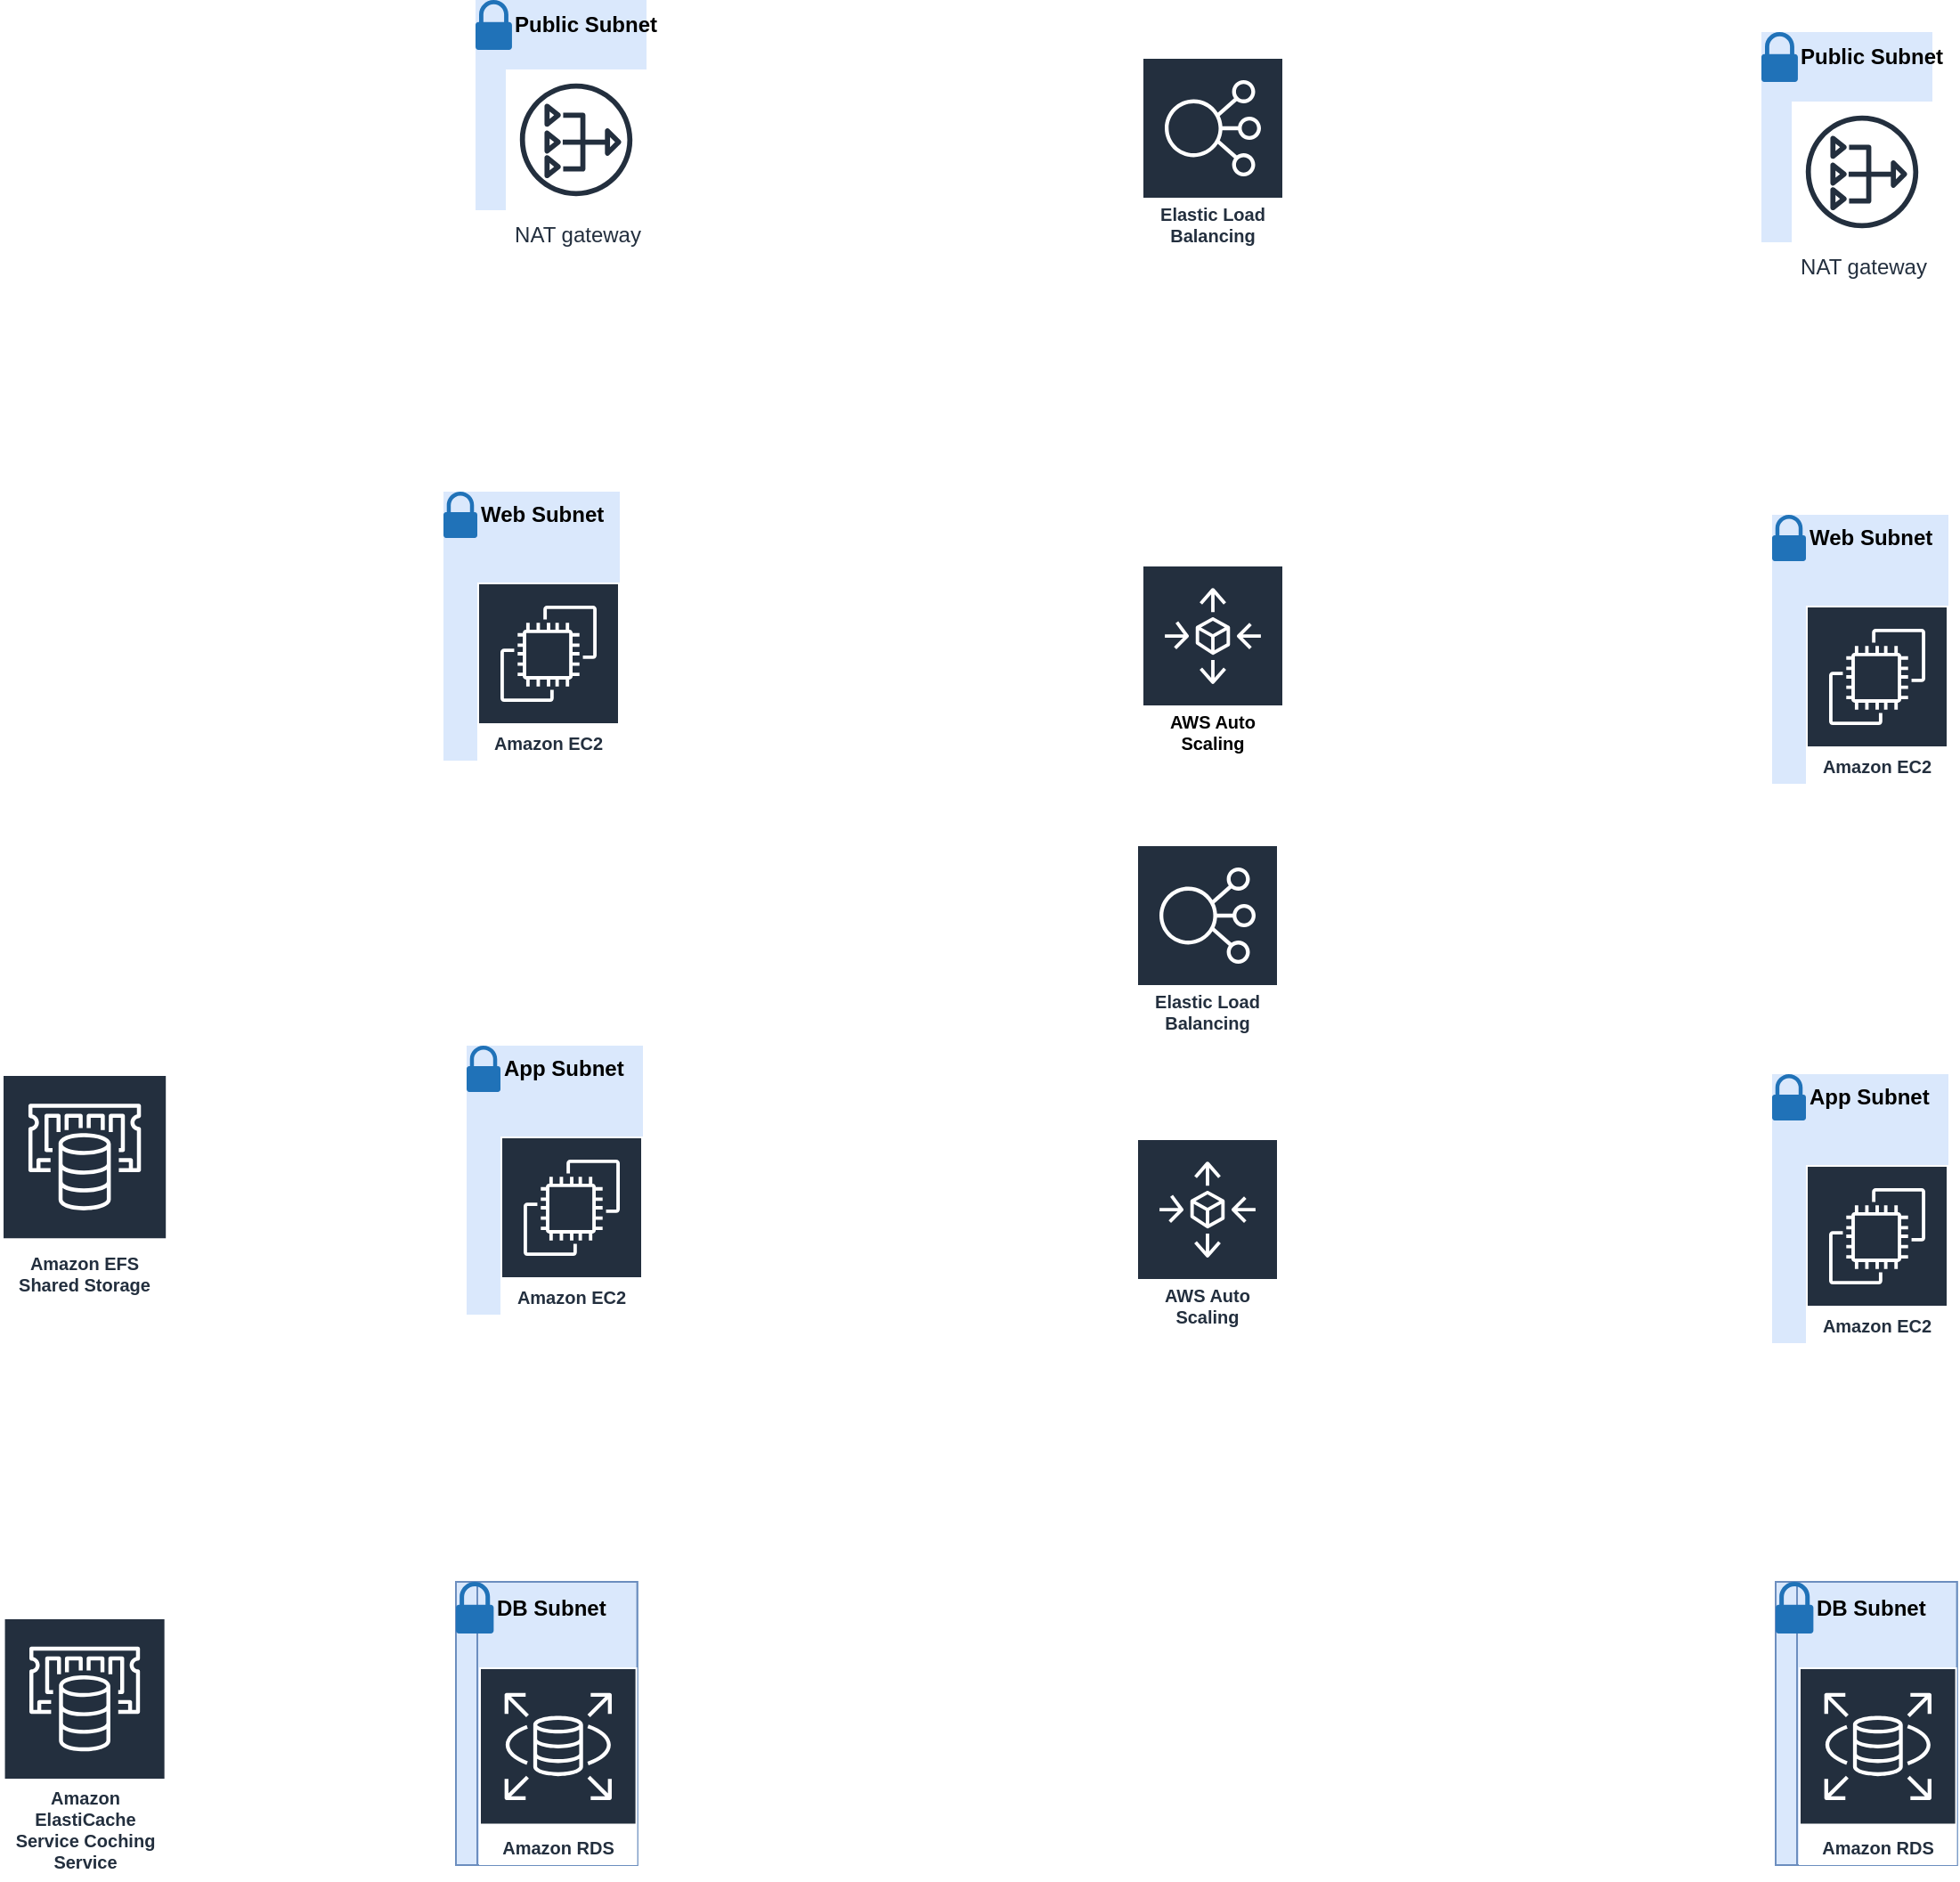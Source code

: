 <mxfile version="24.7.14">
  <diagram name="Trang-1" id="BCW86AvQRxxNYKVffXOL">
    <mxGraphModel dx="2487" dy="1015" grid="0" gridSize="10" guides="1" tooltips="1" connect="1" arrows="1" fold="1" page="1" pageScale="1" pageWidth="827" pageHeight="1169" math="0" shadow="0">
      <root>
        <mxCell id="0" />
        <mxCell id="1" parent="0" />
        <mxCell id="HA4qfqaHJR27PfEg_uMK-24" value="Elastic Load Balancing" style="sketch=0;outlineConnect=0;fontColor=#232F3E;gradientColor=none;strokeColor=#ffffff;fillColor=#232F3E;dashed=0;verticalLabelPosition=middle;verticalAlign=bottom;align=center;html=1;whiteSpace=wrap;fontSize=10;fontStyle=1;spacing=3;shape=mxgraph.aws4.productIcon;prIcon=mxgraph.aws4.elastic_load_balancing;" vertex="1" parent="1">
          <mxGeometry x="374" y="133" width="80" height="110" as="geometry" />
        </mxCell>
        <mxCell id="HA4qfqaHJR27PfEg_uMK-25" value="Elastic Load Balancing" style="sketch=0;outlineConnect=0;fontColor=#232F3E;gradientColor=none;strokeColor=#ffffff;fillColor=#232F3E;dashed=0;verticalLabelPosition=middle;verticalAlign=bottom;align=center;html=1;whiteSpace=wrap;fontSize=10;fontStyle=1;spacing=3;shape=mxgraph.aws4.productIcon;prIcon=mxgraph.aws4.elastic_load_balancing;" vertex="1" parent="1">
          <mxGeometry x="371" y="575" width="80" height="110" as="geometry" />
        </mxCell>
        <mxCell id="HA4qfqaHJR27PfEg_uMK-27" value="AWS Auto Scaling" style="sketch=0;outlineConnect=0;fontColor=default;gradientColor=none;strokeColor=#ffffff;fillColor=#232F3E;dashed=0;verticalLabelPosition=middle;verticalAlign=bottom;align=center;html=1;whiteSpace=wrap;fontSize=10;fontStyle=1;spacing=3;shape=mxgraph.aws4.productIcon;prIcon=mxgraph.aws4.autoscaling;labelBackgroundColor=none;" vertex="1" parent="1">
          <mxGeometry x="374" y="418" width="80" height="110" as="geometry" />
        </mxCell>
        <mxCell id="HA4qfqaHJR27PfEg_uMK-28" value="AWS Auto Scaling" style="sketch=0;outlineConnect=0;fontColor=#232F3E;gradientColor=none;strokeColor=#ffffff;fillColor=#232F3E;dashed=0;verticalLabelPosition=middle;verticalAlign=bottom;align=center;html=1;whiteSpace=wrap;fontSize=10;fontStyle=1;spacing=3;shape=mxgraph.aws4.productIcon;prIcon=mxgraph.aws4.autoscaling;" vertex="1" parent="1">
          <mxGeometry x="371" y="740" width="80" height="110" as="geometry" />
        </mxCell>
        <mxCell id="HA4qfqaHJR27PfEg_uMK-41" value="" style="group;fillColor=#dae8fc;strokeColor=none;" vertex="1" connectable="0" parent="1">
          <mxGeometry x="728" y="390" width="99" height="151" as="geometry" />
        </mxCell>
        <mxCell id="HA4qfqaHJR27PfEg_uMK-42" value="Amazon EC2" style="sketch=0;outlineConnect=0;fontColor=#232F3E;gradientColor=none;strokeColor=#ffffff;fillColor=#232F3E;dashed=0;verticalLabelPosition=middle;verticalAlign=bottom;align=center;html=1;whiteSpace=wrap;fontSize=10;fontStyle=1;spacing=3;shape=mxgraph.aws4.productIcon;prIcon=mxgraph.aws4.ec2;" vertex="1" parent="HA4qfqaHJR27PfEg_uMK-41">
          <mxGeometry x="19" y="51" width="80" height="100" as="geometry" />
        </mxCell>
        <mxCell id="HA4qfqaHJR27PfEg_uMK-43" value="&lt;b&gt;Web Subnet&lt;/b&gt;" style="sketch=0;pointerEvents=1;shadow=0;dashed=0;html=1;strokeColor=none;labelPosition=right;verticalLabelPosition=middle;verticalAlign=middle;outlineConnect=0;align=left;shape=mxgraph.office.security.lock_protected;fillColor=#2072B8;" vertex="1" parent="HA4qfqaHJR27PfEg_uMK-41">
          <mxGeometry width="19" height="26" as="geometry" />
        </mxCell>
        <mxCell id="HA4qfqaHJR27PfEg_uMK-47" value="" style="group;fillColor=#dae8fc;strokeColor=none;" vertex="1" connectable="0" parent="1">
          <mxGeometry x="728" y="704" width="99" height="151" as="geometry" />
        </mxCell>
        <mxCell id="HA4qfqaHJR27PfEg_uMK-48" value="Amazon EC2" style="sketch=0;outlineConnect=0;fontColor=#232F3E;gradientColor=none;strokeColor=#ffffff;fillColor=#232F3E;dashed=0;verticalLabelPosition=middle;verticalAlign=bottom;align=center;html=1;whiteSpace=wrap;fontSize=10;fontStyle=1;spacing=3;shape=mxgraph.aws4.productIcon;prIcon=mxgraph.aws4.ec2;" vertex="1" parent="HA4qfqaHJR27PfEg_uMK-47">
          <mxGeometry x="19" y="51" width="80" height="100" as="geometry" />
        </mxCell>
        <mxCell id="HA4qfqaHJR27PfEg_uMK-49" value="&lt;b&gt;App Subnet&lt;/b&gt;" style="sketch=0;pointerEvents=1;shadow=0;dashed=0;html=1;strokeColor=none;labelPosition=right;verticalLabelPosition=middle;verticalAlign=middle;outlineConnect=0;align=left;shape=mxgraph.office.security.lock_protected;fillColor=#2072B8;" vertex="1" parent="HA4qfqaHJR27PfEg_uMK-47">
          <mxGeometry width="19" height="26" as="geometry" />
        </mxCell>
        <mxCell id="HA4qfqaHJR27PfEg_uMK-50" value="" style="group;fillColor=#dae8fc;strokeColor=none;" vertex="1" connectable="0" parent="1">
          <mxGeometry x="-18" y="377" width="99" height="151" as="geometry" />
        </mxCell>
        <mxCell id="HA4qfqaHJR27PfEg_uMK-51" value="Amazon EC2" style="sketch=0;outlineConnect=0;fontColor=#232F3E;gradientColor=none;strokeColor=#ffffff;fillColor=#232F3E;dashed=0;verticalLabelPosition=middle;verticalAlign=bottom;align=center;html=1;whiteSpace=wrap;fontSize=10;fontStyle=1;spacing=3;shape=mxgraph.aws4.productIcon;prIcon=mxgraph.aws4.ec2;" vertex="1" parent="HA4qfqaHJR27PfEg_uMK-50">
          <mxGeometry x="19" y="51" width="80" height="100" as="geometry" />
        </mxCell>
        <mxCell id="HA4qfqaHJR27PfEg_uMK-52" value="&lt;b&gt;Web Subnet&lt;/b&gt;" style="sketch=0;pointerEvents=1;shadow=0;dashed=0;html=1;strokeColor=none;labelPosition=right;verticalLabelPosition=middle;verticalAlign=middle;outlineConnect=0;align=left;shape=mxgraph.office.security.lock_protected;fillColor=#2072B8;" vertex="1" parent="HA4qfqaHJR27PfEg_uMK-50">
          <mxGeometry width="19" height="26" as="geometry" />
        </mxCell>
        <mxCell id="HA4qfqaHJR27PfEg_uMK-53" value="" style="group;fillColor=#dae8fc;strokeColor=none;" vertex="1" connectable="0" parent="1">
          <mxGeometry x="-5" y="688" width="99" height="151" as="geometry" />
        </mxCell>
        <mxCell id="HA4qfqaHJR27PfEg_uMK-54" value="Amazon EC2" style="sketch=0;outlineConnect=0;fontColor=#232F3E;gradientColor=none;strokeColor=#ffffff;fillColor=#232F3E;dashed=0;verticalLabelPosition=middle;verticalAlign=bottom;align=center;html=1;whiteSpace=wrap;fontSize=10;fontStyle=1;spacing=3;shape=mxgraph.aws4.productIcon;prIcon=mxgraph.aws4.ec2;" vertex="1" parent="HA4qfqaHJR27PfEg_uMK-53">
          <mxGeometry x="19" y="51" width="80" height="100" as="geometry" />
        </mxCell>
        <mxCell id="HA4qfqaHJR27PfEg_uMK-55" value="&lt;b&gt;App Subnet&lt;/b&gt;" style="sketch=0;pointerEvents=1;shadow=0;dashed=0;html=1;strokeColor=none;labelPosition=right;verticalLabelPosition=middle;verticalAlign=middle;outlineConnect=0;align=left;shape=mxgraph.office.security.lock_protected;fillColor=#2072B8;" vertex="1" parent="HA4qfqaHJR27PfEg_uMK-53">
          <mxGeometry width="19" height="26" as="geometry" />
        </mxCell>
        <mxCell id="HA4qfqaHJR27PfEg_uMK-57" value="" style="group;fillColor=#dae8fc;strokeColor=none;" vertex="1" connectable="0" parent="1">
          <mxGeometry y="101" width="96" height="118" as="geometry" />
        </mxCell>
        <mxCell id="HA4qfqaHJR27PfEg_uMK-35" value="NAT gateway" style="sketch=0;outlineConnect=0;fontColor=#232F3E;gradientColor=none;strokeColor=#232F3E;fillColor=#ffffff;dashed=0;verticalLabelPosition=bottom;verticalAlign=top;align=center;html=1;fontSize=12;fontStyle=0;aspect=fixed;shape=mxgraph.aws4.resourceIcon;resIcon=mxgraph.aws4.nat_gateway;" vertex="1" parent="HA4qfqaHJR27PfEg_uMK-57">
          <mxGeometry x="17" y="39" width="79" height="79" as="geometry" />
        </mxCell>
        <mxCell id="HA4qfqaHJR27PfEg_uMK-56" value="&lt;b&gt;Public Subnet&lt;/b&gt;" style="sketch=0;pointerEvents=1;shadow=0;dashed=0;html=1;strokeColor=none;labelPosition=right;verticalLabelPosition=middle;verticalAlign=middle;outlineConnect=0;align=left;shape=mxgraph.office.security.lock_protected;fillColor=#2072B8;" vertex="1" parent="HA4qfqaHJR27PfEg_uMK-57">
          <mxGeometry width="20.46" height="28" as="geometry" />
        </mxCell>
        <mxCell id="HA4qfqaHJR27PfEg_uMK-58" value="" style="group;fillColor=#dae8fc;strokeColor=none;" vertex="1" connectable="0" parent="1">
          <mxGeometry x="722" y="119" width="96" height="118" as="geometry" />
        </mxCell>
        <mxCell id="HA4qfqaHJR27PfEg_uMK-59" value="NAT gateway" style="sketch=0;outlineConnect=0;fontColor=#232F3E;gradientColor=none;strokeColor=#232F3E;fillColor=#ffffff;dashed=0;verticalLabelPosition=bottom;verticalAlign=top;align=center;html=1;fontSize=12;fontStyle=0;aspect=fixed;shape=mxgraph.aws4.resourceIcon;resIcon=mxgraph.aws4.nat_gateway;" vertex="1" parent="HA4qfqaHJR27PfEg_uMK-58">
          <mxGeometry x="17" y="39" width="79" height="79" as="geometry" />
        </mxCell>
        <mxCell id="HA4qfqaHJR27PfEg_uMK-60" value="&lt;b&gt;Public Subnet&lt;/b&gt;" style="sketch=0;pointerEvents=1;shadow=0;dashed=0;html=1;strokeColor=none;labelPosition=right;verticalLabelPosition=middle;verticalAlign=middle;outlineConnect=0;align=left;shape=mxgraph.office.security.lock_protected;fillColor=#2072B8;" vertex="1" parent="HA4qfqaHJR27PfEg_uMK-58">
          <mxGeometry width="20.46" height="28" as="geometry" />
        </mxCell>
        <mxCell id="HA4qfqaHJR27PfEg_uMK-65" value="" style="group;fillColor=#dae8fc;strokeColor=#6c8ebf;" vertex="1" connectable="0" parent="1">
          <mxGeometry x="-11" y="989" width="101.8" height="159" as="geometry" />
        </mxCell>
        <mxCell id="HA4qfqaHJR27PfEg_uMK-64" value="" style="group;fillColor=#dae8fc;strokeColor=#6c8ebf;" vertex="1" connectable="0" parent="HA4qfqaHJR27PfEg_uMK-65">
          <mxGeometry x="12" width="89.8" height="159" as="geometry" />
        </mxCell>
        <mxCell id="HA4qfqaHJR27PfEg_uMK-61" value="Amazon RDS" style="sketch=0;outlineConnect=0;fontColor=#232F3E;gradientColor=none;strokeColor=#ffffff;fillColor=#232F3E;dashed=0;verticalLabelPosition=middle;verticalAlign=bottom;align=center;html=1;whiteSpace=wrap;fontSize=10;fontStyle=1;spacing=3;shape=mxgraph.aws4.productIcon;prIcon=mxgraph.aws4.rds;" vertex="1" parent="HA4qfqaHJR27PfEg_uMK-64">
          <mxGeometry x="1" y="48" width="88.8" height="111" as="geometry" />
        </mxCell>
        <mxCell id="HA4qfqaHJR27PfEg_uMK-63" value="&lt;b&gt;DB Subnet&lt;/b&gt;" style="sketch=0;pointerEvents=1;shadow=0;dashed=0;html=1;strokeColor=none;labelPosition=right;verticalLabelPosition=middle;verticalAlign=middle;outlineConnect=0;align=left;shape=mxgraph.office.security.lock_protected;fillColor=#2072B8;" vertex="1" parent="HA4qfqaHJR27PfEg_uMK-65">
          <mxGeometry width="21.19" height="29" as="geometry" />
        </mxCell>
        <mxCell id="HA4qfqaHJR27PfEg_uMK-66" value="" style="group;fillColor=#dae8fc;strokeColor=#6c8ebf;" vertex="1" connectable="0" parent="1">
          <mxGeometry x="730" y="989" width="101.8" height="159" as="geometry" />
        </mxCell>
        <mxCell id="HA4qfqaHJR27PfEg_uMK-67" value="" style="group;fillColor=#dae8fc;strokeColor=#6c8ebf;" vertex="1" connectable="0" parent="HA4qfqaHJR27PfEg_uMK-66">
          <mxGeometry x="12" width="89.8" height="159" as="geometry" />
        </mxCell>
        <mxCell id="HA4qfqaHJR27PfEg_uMK-68" value="Amazon RDS" style="sketch=0;outlineConnect=0;fontColor=#232F3E;gradientColor=none;strokeColor=#ffffff;fillColor=#232F3E;dashed=0;verticalLabelPosition=middle;verticalAlign=bottom;align=center;html=1;whiteSpace=wrap;fontSize=10;fontStyle=1;spacing=3;shape=mxgraph.aws4.productIcon;prIcon=mxgraph.aws4.rds;" vertex="1" parent="HA4qfqaHJR27PfEg_uMK-67">
          <mxGeometry x="1" y="48" width="88.8" height="111" as="geometry" />
        </mxCell>
        <mxCell id="HA4qfqaHJR27PfEg_uMK-69" value="&lt;b&gt;DB Subnet&lt;/b&gt;" style="sketch=0;pointerEvents=1;shadow=0;dashed=0;html=1;strokeColor=none;labelPosition=right;verticalLabelPosition=middle;verticalAlign=middle;outlineConnect=0;align=left;shape=mxgraph.office.security.lock_protected;fillColor=#2072B8;" vertex="1" parent="HA4qfqaHJR27PfEg_uMK-66">
          <mxGeometry width="21.19" height="29" as="geometry" />
        </mxCell>
        <mxCell id="HA4qfqaHJR27PfEg_uMK-71" value="Amazon EFS Shared Storage" style="sketch=0;outlineConnect=0;fontColor=#232F3E;gradientColor=none;strokeColor=#ffffff;fillColor=#232F3E;dashed=0;verticalLabelPosition=middle;verticalAlign=bottom;align=center;html=1;whiteSpace=wrap;fontSize=10;fontStyle=1;spacing=3;shape=mxgraph.aws4.productIcon;prIcon=mxgraph.aws4.elasticache;" vertex="1" parent="1">
          <mxGeometry x="-266" y="704" width="93.1" height="128" as="geometry" />
        </mxCell>
        <mxCell id="HA4qfqaHJR27PfEg_uMK-72" value="Amazon ElastiCache Service Coching Service" style="sketch=0;outlineConnect=0;fontColor=#232F3E;gradientColor=none;strokeColor=#ffffff;fillColor=#232F3E;dashed=0;verticalLabelPosition=middle;verticalAlign=bottom;align=center;html=1;whiteSpace=wrap;fontSize=10;fontStyle=1;spacing=3;shape=mxgraph.aws4.productIcon;prIcon=mxgraph.aws4.elasticache;" vertex="1" parent="1">
          <mxGeometry x="-265.22" y="1009" width="91.54" height="147" as="geometry" />
        </mxCell>
      </root>
    </mxGraphModel>
  </diagram>
</mxfile>
